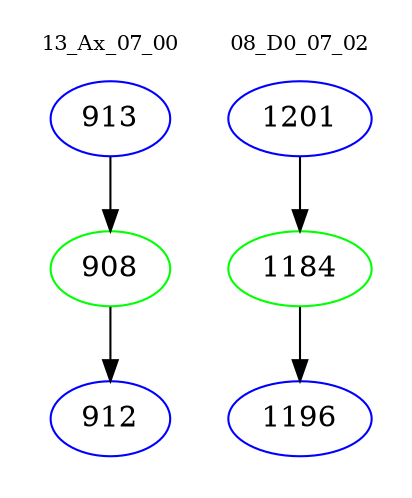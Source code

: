 digraph{
subgraph cluster_0 {
color = white
label = "13_Ax_07_00";
fontsize=10;
T0_913 [label="913", color="blue"]
T0_913 -> T0_908 [color="black"]
T0_908 [label="908", color="green"]
T0_908 -> T0_912 [color="black"]
T0_912 [label="912", color="blue"]
}
subgraph cluster_1 {
color = white
label = "08_D0_07_02";
fontsize=10;
T1_1201 [label="1201", color="blue"]
T1_1201 -> T1_1184 [color="black"]
T1_1184 [label="1184", color="green"]
T1_1184 -> T1_1196 [color="black"]
T1_1196 [label="1196", color="blue"]
}
}
